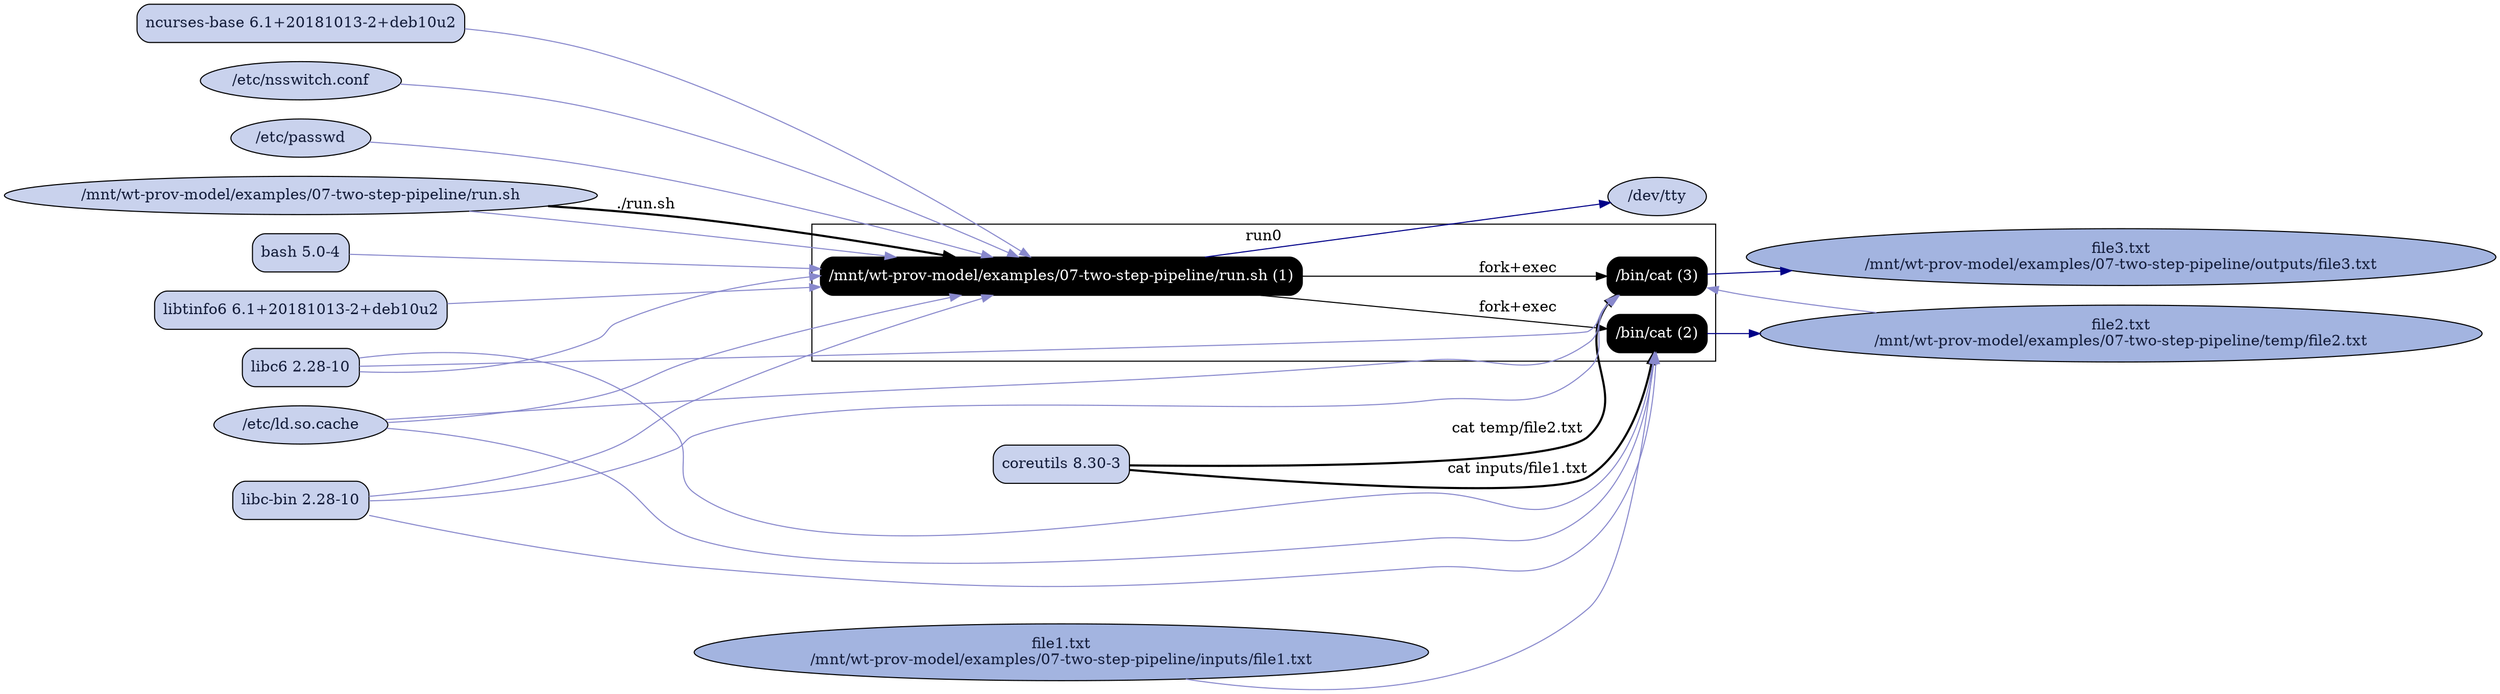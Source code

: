 digraph G {
    rankdir=LR;

    /* programs */
    node [shape=box fontcolor=white fillcolor=black style="filled,rounded"];
    subgraph cluster_run0 {
        label="run0";
        prog0 [label="/mnt/wt-prov-model/examples/07-two-step-pipeline/run.sh (1)"];
        prog1 [label="/bin/cat (2)"];
        prog0 -> prog1 [label="fork+exec"];
        prog2 [label="/bin/cat (3)"];
        prog0 -> prog2 [label="fork+exec"];
    }

    node [shape=ellipse fontcolor="#131C39" fillcolor="#C9D2ED"];

    /* system packages */
    "pkg bash" [shape=box,label="bash 5.0-4"];
    "pkg coreutils" [shape=box,label="coreutils 8.30-3"];
    "pkg libc-bin" [shape=box,label="libc-bin 2.28-10"];
    "pkg libc6" [shape=box,label="libc6 2.28-10"];
    "pkg libtinfo6" [shape=box,label="libtinfo6 6.1+20181013-2+deb10u2"];
    "pkg ncurses-base" [shape=box,label="ncurses-base 6.1+20181013-2+deb10u2"];

    /* other files */
    "/dev/tty";
    "/etc/ld.so.cache";
    "/etc/nsswitch.conf";
    "/etc/passwd";
    "/mnt/wt-prov-model/examples/07-two-step-pipeline/inputs/file1.txt" [fillcolor="#A3B4E0", label="file1.txt\n/mnt/wt-prov-model/examples/07-two-step-pipeline/inputs/file1.txt"];
    "/mnt/wt-prov-model/examples/07-two-step-pipeline/outputs/file3.txt" [fillcolor="#A3B4E0", label="file3.txt\n/mnt/wt-prov-model/examples/07-two-step-pipeline/outputs/file3.txt"];
    "/mnt/wt-prov-model/examples/07-two-step-pipeline/run.sh";
    "/mnt/wt-prov-model/examples/07-two-step-pipeline/temp/file2.txt" [fillcolor="#A3B4E0", label="file2.txt\n/mnt/wt-prov-model/examples/07-two-step-pipeline/temp/file2.txt"];

    "/mnt/wt-prov-model/examples/07-two-step-pipeline/run.sh" -> prog0 [style=bold, label="./run.sh"];
    "pkg bash" -> prog0 [color="#8888CC"];
    "pkg libc6" -> prog0 [color="#8888CC"];
    "/etc/ld.so.cache" -> prog0 [color="#8888CC"];
    "pkg libtinfo6" -> prog0 [color="#8888CC"];
    prog0 -> "/dev/tty" [color="#000088"];
    "pkg libc-bin" -> prog0 [color="#8888CC"];
    "/etc/nsswitch.conf" -> prog0 [color="#8888CC"];
    "/etc/passwd" -> prog0 [color="#8888CC"];
    "/mnt/wt-prov-model/examples/07-two-step-pipeline/run.sh" -> prog0 [color="#8888CC"];
    prog1 -> "/mnt/wt-prov-model/examples/07-two-step-pipeline/temp/file2.txt" [color="#000088"];
    "pkg coreutils" -> prog1 [style=bold, label="cat inputs/file1.txt"];
    "pkg libc6" -> prog1 [color="#8888CC"];
    "/etc/ld.so.cache" -> prog1 [color="#8888CC"];
    "pkg libc-bin" -> prog1 [color="#8888CC"];
    "/mnt/wt-prov-model/examples/07-two-step-pipeline/inputs/file1.txt" -> prog1 [color="#8888CC"];
    "pkg ncurses-base" -> prog0 [color="#8888CC"];
    prog2 -> "/mnt/wt-prov-model/examples/07-two-step-pipeline/outputs/file3.txt" [color="#000088"];
    "pkg coreutils" -> prog2 [style=bold, label="cat temp/file2.txt"];
    "pkg libc6" -> prog2 [color="#8888CC"];
    "/etc/ld.so.cache" -> prog2 [color="#8888CC"];
    "pkg libc-bin" -> prog2 [color="#8888CC"];
    "/mnt/wt-prov-model/examples/07-two-step-pipeline/temp/file2.txt" -> prog2 [color="#8888CC"];
}
